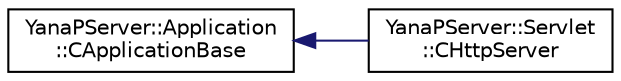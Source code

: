 digraph "クラス階層図"
{
  edge [fontname="Helvetica",fontsize="10",labelfontname="Helvetica",labelfontsize="10"];
  node [fontname="Helvetica",fontsize="10",shape=record];
  rankdir="LR";
  Node0 [label="YanaPServer::Application\l::CApplicationBase",height=0.2,width=0.4,color="black", fillcolor="white", style="filled",URL="$class_yana_p_server_1_1_application_1_1_c_application_base.html",tooltip="アプリケーションメイン基底クラス "];
  Node0 -> Node1 [dir="back",color="midnightblue",fontsize="10",style="solid",fontname="Helvetica"];
  Node1 [label="YanaPServer::Servlet\l::CHttpServer",height=0.2,width=0.4,color="black", fillcolor="white", style="filled",URL="$class_yana_p_server_1_1_servlet_1_1_c_http_server.html",tooltip="HTTPサーバ "];
}
